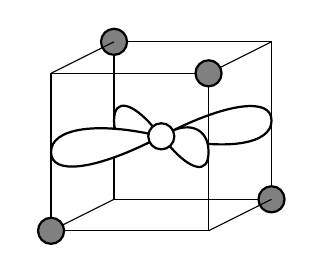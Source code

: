 \begingroup
\tikzset{
  orbital/.style={
    fill=white,draw=black,thick,
  },
  neighbor/.style={
      fill=gray,draw=black,thick,
  },
}
\begin{tikzpicture}
\newlength\scale
\setlength\scale{1cm}
\begin{scope}[x={(1\scale,0\scale)},y={(0.4\scale,0.2\scale)},z={(0\scale,1\scale)}]
\draw (-1,+1,-1) -- (+1,+1,-1) -- (+1,+1,+1) -- (-1,+1,+1) -- cycle;
\node[circle,neighbor] at (+1.0,+1.0,-1.0) {};
\node[circle,neighbor] at (-1.0,+1.0,+1.0) {};
\draw (-1,+1,-1) -- (-1,-1,-1);
\draw (+1,+1,-1) -- (+1,-1,-1);
\draw (-1,+1,+1) -- (-1,-1,+1);
\draw (+1,+1,+1) -- (+1,-1,+1);
\node (A) at (0,0,0) {};
\draw[orbital] (A) .. controls (+0.6,+0.6,-0.3) and (+1.0,+1.0,-0.3) .. (+1.0,+1.0,0.0) .. controls (+1.0,+1.0,0.3) and (+0.6,+0.6,0.3) .. (A);
\draw[orbital] (A) .. controls (-0.6,+0.6,-0.3) and (-1.0,+1.0,-0.3) .. (-1.0,+1.0,0.0) .. controls (-1.0,+1.0,0.3) and (-0.6,+0.6,0.3) .. (A);
\draw[orbital] (A) .. controls (-0.6,-0.6,-0.3) and (-1.0,-1.0,-0.3) .. (-1.0,-1.0,0.0) .. controls (-1.0,-1.0,0.3) and (-0.6,-0.6,0.3) .. (A);
\draw[orbital] (A) .. controls (+0.6,-0.6,-0.3) and (+1.0,-1.0,-0.3) .. (+1.0,-1.0,0.0) .. controls (+1.0,-1.0,0.3) and (+0.6,-0.6,0.3) .. (A);
\draw (-1,-1,-1) -- (+1,-1,-1) -- (+1,-1,+1) -- (-1,-1,+1) -- cycle;
\node[orbital,circle] at (A) {};
\node[circle,neighbor] at (+1.0,-1.0,+1.0) {};
\node[circle,neighbor] at (-1.0,-1.0,-1.0) {};
\end{scope}
\end{tikzpicture}
\endgroup
